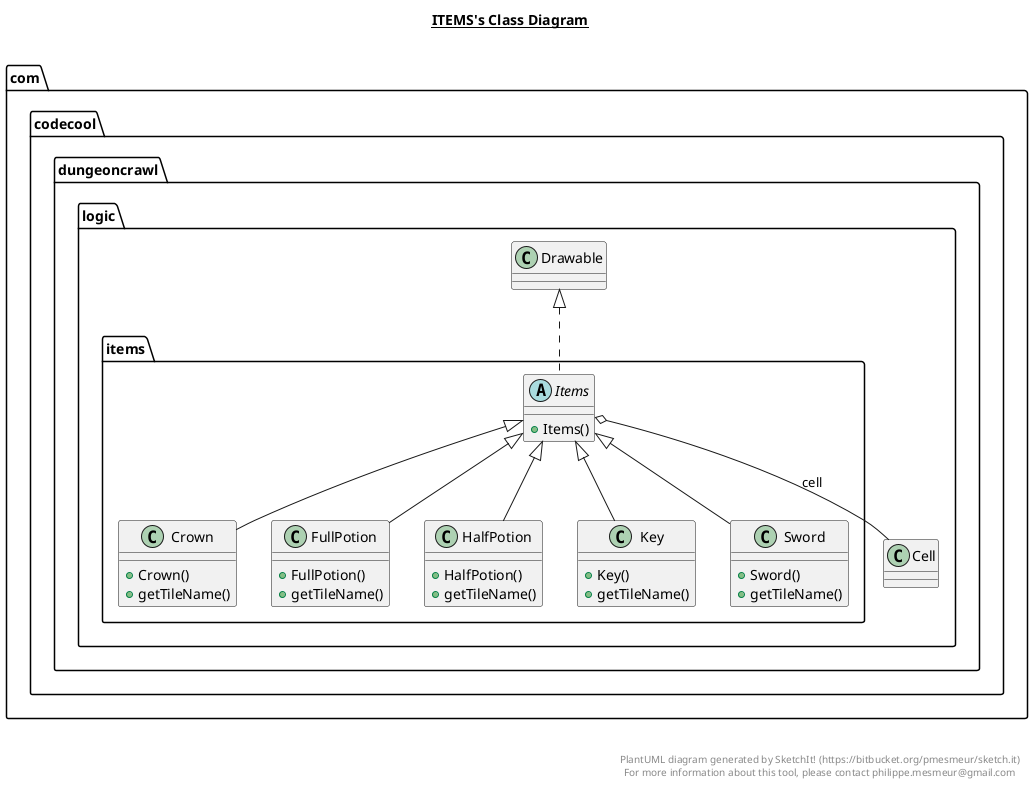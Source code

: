 @startuml

title __ITEMS's Class Diagram__\n

  namespace com.codecool.dungeoncrawl {
    namespace logic {
      namespace items {
        class com.codecool.dungeoncrawl.logic.items.Crown {
            + Crown()
            + getTileName()
        }
      }
    }
  }
  

  namespace com.codecool.dungeoncrawl {
    namespace logic {
      namespace items {
        class com.codecool.dungeoncrawl.logic.items.FullPotion {
            + FullPotion()
            + getTileName()
        }
      }
    }
  }
  

  namespace com.codecool.dungeoncrawl {
    namespace logic {
      namespace items {
        class com.codecool.dungeoncrawl.logic.items.HalfPotion {
            + HalfPotion()
            + getTileName()
        }
      }
    }
  }
  

  namespace com.codecool.dungeoncrawl {
    namespace logic {
      namespace items {
        abstract class com.codecool.dungeoncrawl.logic.items.Items {
            + Items()
        }
      }
    }
  }
  

  namespace com.codecool.dungeoncrawl {
    namespace logic {
      namespace items {
        class com.codecool.dungeoncrawl.logic.items.Key {
            + Key()
            + getTileName()
        }
      }
    }
  }
  

  namespace com.codecool.dungeoncrawl {
    namespace logic {
      namespace items {
        class com.codecool.dungeoncrawl.logic.items.Sword {
            + Sword()
            + getTileName()
        }
      }
    }
  }
  

  com.codecool.dungeoncrawl.logic.items.Crown -up-|> com.codecool.dungeoncrawl.logic.items.Items
  com.codecool.dungeoncrawl.logic.items.FullPotion -up-|> com.codecool.dungeoncrawl.logic.items.Items
  com.codecool.dungeoncrawl.logic.items.HalfPotion -up-|> com.codecool.dungeoncrawl.logic.items.Items
  com.codecool.dungeoncrawl.logic.items.Items .up.|> com.codecool.dungeoncrawl.logic.Drawable
  com.codecool.dungeoncrawl.logic.items.Items o-- com.codecool.dungeoncrawl.logic.Cell : cell
  com.codecool.dungeoncrawl.logic.items.Key -up-|> com.codecool.dungeoncrawl.logic.items.Items
  com.codecool.dungeoncrawl.logic.items.Sword -up-|> com.codecool.dungeoncrawl.logic.items.Items


right footer


PlantUML diagram generated by SketchIt! (https://bitbucket.org/pmesmeur/sketch.it)
For more information about this tool, please contact philippe.mesmeur@gmail.com
endfooter

@enduml
